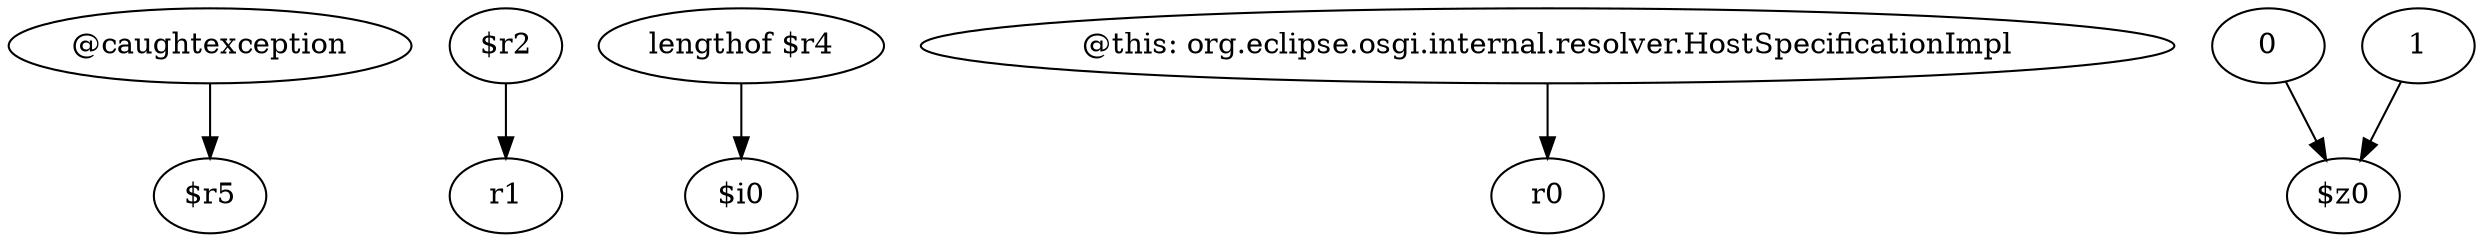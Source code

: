digraph g {
0[label="@caughtexception"]
1[label="$r5"]
0->1[label=""]
2[label="$r2"]
3[label="r1"]
2->3[label=""]
4[label="lengthof $r4"]
5[label="$i0"]
4->5[label=""]
6[label="@this: org.eclipse.osgi.internal.resolver.HostSpecificationImpl"]
7[label="r0"]
6->7[label=""]
8[label="0"]
9[label="$z0"]
8->9[label=""]
10[label="1"]
10->9[label=""]
}